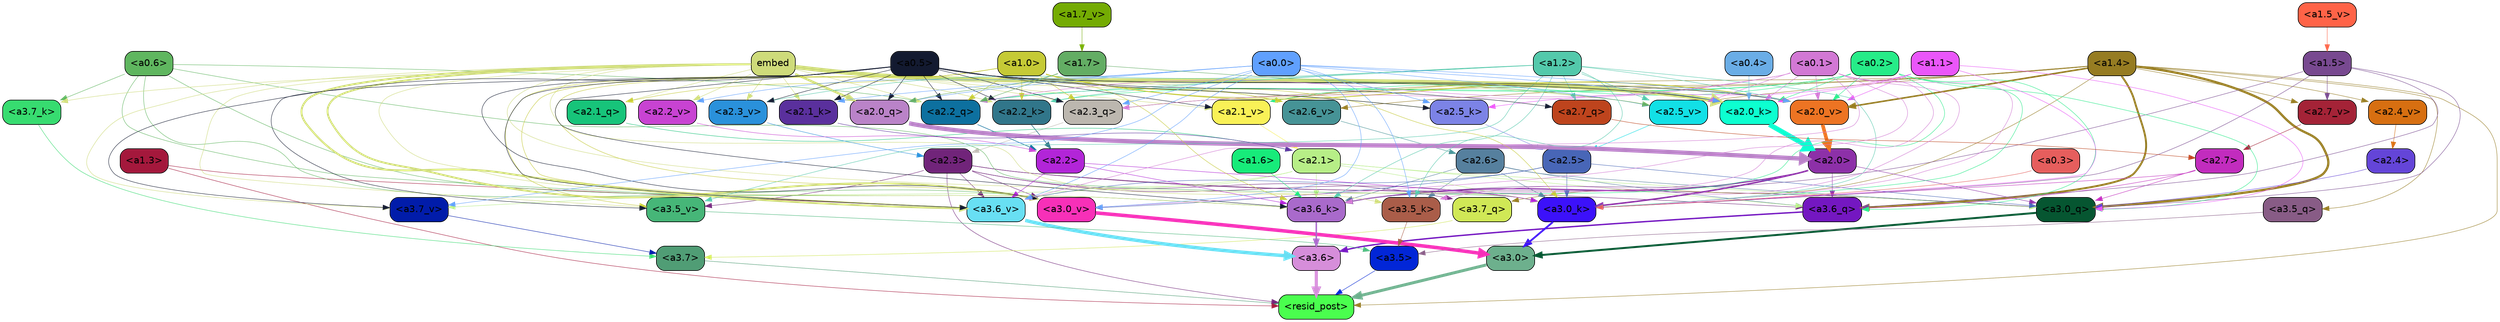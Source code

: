 strict digraph "" {
	graph [bgcolor=transparent,
		layout=dot,
		overlap=false,
		splines=true
	];
	"<a3.7>"	[color=black,
		fillcolor="#509d75",
		fontname=Helvetica,
		shape=box,
		style="filled, rounded"];
	"<resid_post>"	[color=black,
		fillcolor="#4afe4e",
		fontname=Helvetica,
		shape=box,
		style="filled, rounded"];
	"<a3.7>" -> "<resid_post>"	[color="#509d75",
		penwidth=0.6239100098609924];
	"<a3.6>"	[color=black,
		fillcolor="#d68eda",
		fontname=Helvetica,
		shape=box,
		style="filled, rounded"];
	"<a3.6>" -> "<resid_post>"	[color="#d68eda",
		penwidth=4.569062113761902];
	"<a3.5>"	[color=black,
		fillcolor="#0226d7",
		fontname=Helvetica,
		shape=box,
		style="filled, rounded"];
	"<a3.5>" -> "<resid_post>"	[color="#0226d7",
		penwidth=0.6];
	"<a3.0>"	[color=black,
		fillcolor="#6db08d",
		fontname=Helvetica,
		shape=box,
		style="filled, rounded"];
	"<a3.0>" -> "<resid_post>"	[color="#6db08d",
		penwidth=4.283544182777405];
	"<a2.3>"	[color=black,
		fillcolor="#71247a",
		fontname=Helvetica,
		shape=box,
		style="filled, rounded"];
	"<a2.3>" -> "<resid_post>"	[color="#71247a",
		penwidth=0.6];
	"<a3.7_q>"	[color=black,
		fillcolor="#d0e856",
		fontname=Helvetica,
		shape=box,
		style="filled, rounded"];
	"<a2.3>" -> "<a3.7_q>"	[color="#71247a",
		penwidth=0.6];
	"<a3.6_q>"	[color=black,
		fillcolor="#7417c1",
		fontname=Helvetica,
		shape=box,
		style="filled, rounded"];
	"<a2.3>" -> "<a3.6_q>"	[color="#71247a",
		penwidth=0.6];
	"<a3.0_q>"	[color=black,
		fillcolor="#065631",
		fontname=Helvetica,
		shape=box,
		style="filled, rounded"];
	"<a2.3>" -> "<a3.0_q>"	[color="#71247a",
		penwidth=0.6];
	"<a3.0_k>"	[color=black,
		fillcolor="#3c11fa",
		fontname=Helvetica,
		shape=box,
		style="filled, rounded"];
	"<a2.3>" -> "<a3.0_k>"	[color="#71247a",
		penwidth=0.6];
	"<a3.6_v>"	[color=black,
		fillcolor="#68dff3",
		fontname=Helvetica,
		shape=box,
		style="filled, rounded"];
	"<a2.3>" -> "<a3.6_v>"	[color="#71247a",
		penwidth=0.6];
	"<a3.5_v>"	[color=black,
		fillcolor="#46b678",
		fontname=Helvetica,
		shape=box,
		style="filled, rounded"];
	"<a2.3>" -> "<a3.5_v>"	[color="#71247a",
		penwidth=0.6];
	"<a3.0_v>"	[color=black,
		fillcolor="#f730b8",
		fontname=Helvetica,
		shape=box,
		style="filled, rounded"];
	"<a2.3>" -> "<a3.0_v>"	[color="#71247a",
		penwidth=0.6];
	"<a1.4>"	[color=black,
		fillcolor="#967c22",
		fontname=Helvetica,
		shape=box,
		style="filled, rounded"];
	"<a1.4>" -> "<resid_post>"	[color="#967c22",
		penwidth=0.6];
	"<a1.4>" -> "<a3.7_q>"	[color="#967c22",
		penwidth=0.6];
	"<a1.4>" -> "<a3.6_q>"	[color="#967c22",
		penwidth=2.7934007048606873];
	"<a3.5_q>"	[color=black,
		fillcolor="#885c86",
		fontname=Helvetica,
		shape=box,
		style="filled, rounded"];
	"<a1.4>" -> "<a3.5_q>"	[color="#967c22",
		penwidth=0.6];
	"<a1.4>" -> "<a3.0_q>"	[color="#967c22",
		penwidth=3.340754985809326];
	"<a2.3_q>"	[color=black,
		fillcolor="#bcb7af",
		fontname=Helvetica,
		shape=box,
		style="filled, rounded"];
	"<a1.4>" -> "<a2.3_q>"	[color="#967c22",
		penwidth=0.6];
	"<a2.7_v>"	[color=black,
		fillcolor="#a42337",
		fontname=Helvetica,
		shape=box,
		style="filled, rounded"];
	"<a1.4>" -> "<a2.7_v>"	[color="#967c22",
		penwidth=0.6];
	"<a2.6_v>"	[color=black,
		fillcolor="#469396",
		fontname=Helvetica,
		shape=box,
		style="filled, rounded"];
	"<a1.4>" -> "<a2.6_v>"	[color="#967c22",
		penwidth=0.6];
	"<a2.5_v>"	[color=black,
		fillcolor="#12e0e6",
		fontname=Helvetica,
		shape=box,
		style="filled, rounded"];
	"<a1.4>" -> "<a2.5_v>"	[color="#967c22",
		penwidth=0.6];
	"<a2.4_v>"	[color=black,
		fillcolor="#d76f11",
		fontname=Helvetica,
		shape=box,
		style="filled, rounded"];
	"<a1.4>" -> "<a2.4_v>"	[color="#967c22",
		penwidth=0.6];
	"<a2.1_v>"	[color=black,
		fillcolor="#f9f157",
		fontname=Helvetica,
		shape=box,
		style="filled, rounded"];
	"<a1.4>" -> "<a2.1_v>"	[color="#967c22",
		penwidth=0.6];
	"<a2.0_v>"	[color=black,
		fillcolor="#ed7423",
		fontname=Helvetica,
		shape=box,
		style="filled, rounded"];
	"<a1.4>" -> "<a2.0_v>"	[color="#967c22",
		penwidth=2.268759250640869];
	"<a1.3>"	[color=black,
		fillcolor="#a4183c",
		fontname=Helvetica,
		shape=box,
		style="filled, rounded"];
	"<a1.3>" -> "<resid_post>"	[color="#a4183c",
		penwidth=0.6];
	"<a1.3>" -> "<a3.6_v>"	[color="#a4183c",
		penwidth=0.6];
	"<a3.7_q>" -> "<a3.7>"	[color="#d0e856",
		penwidth=0.6];
	"<a3.6_q>" -> "<a3.6>"	[color="#7417c1",
		penwidth=2.0347584784030914];
	"<a3.5_q>" -> "<a3.5>"	[color="#885c86",
		penwidth=0.6];
	"<a3.0_q>" -> "<a3.0>"	[color="#065631",
		penwidth=2.8635367155075073];
	"<a3.7_k>"	[color=black,
		fillcolor="#37dc70",
		fontname=Helvetica,
		shape=box,
		style="filled, rounded"];
	"<a3.7_k>" -> "<a3.7>"	[color="#37dc70",
		penwidth=0.6];
	"<a3.6_k>"	[color=black,
		fillcolor="#a96acb",
		fontname=Helvetica,
		shape=box,
		style="filled, rounded"];
	"<a3.6_k>" -> "<a3.6>"	[color="#a96acb",
		penwidth=2.1760786175727844];
	"<a3.5_k>"	[color=black,
		fillcolor="#aa5d49",
		fontname=Helvetica,
		shape=box,
		style="filled, rounded"];
	"<a3.5_k>" -> "<a3.5>"	[color="#aa5d49",
		penwidth=0.6];
	"<a3.0_k>" -> "<a3.0>"	[color="#3c11fa",
		penwidth=2.632905662059784];
	"<a3.7_v>"	[color=black,
		fillcolor="#011caa",
		fontname=Helvetica,
		shape=box,
		style="filled, rounded"];
	"<a3.7_v>" -> "<a3.7>"	[color="#011caa",
		penwidth=0.6];
	"<a3.6_v>" -> "<a3.6>"	[color="#68dff3",
		penwidth=4.981305837631226];
	"<a3.5_v>" -> "<a3.5>"	[color="#46b678",
		penwidth=0.6];
	"<a3.0_v>" -> "<a3.0>"	[color="#f730b8",
		penwidth=5.168330669403076];
	"<a2.7>"	[color=black,
		fillcolor="#c22cbe",
		fontname=Helvetica,
		shape=box,
		style="filled, rounded"];
	"<a2.7>" -> "<a3.6_q>"	[color="#c22cbe",
		penwidth=0.6];
	"<a2.7>" -> "<a3.0_q>"	[color="#c22cbe",
		penwidth=0.6];
	"<a2.7>" -> "<a3.0_k>"	[color="#c22cbe",
		penwidth=0.6];
	"<a2.6>"	[color=black,
		fillcolor="#56809e",
		fontname=Helvetica,
		shape=box,
		style="filled, rounded"];
	"<a2.6>" -> "<a3.6_q>"	[color="#56809e",
		penwidth=0.6];
	"<a2.6>" -> "<a3.0_q>"	[color="#56809e",
		penwidth=0.6];
	"<a2.6>" -> "<a3.6_k>"	[color="#56809e",
		penwidth=0.6];
	"<a2.6>" -> "<a3.5_k>"	[color="#56809e",
		penwidth=0.6];
	"<a2.6>" -> "<a3.0_k>"	[color="#56809e",
		penwidth=0.6];
	"<a2.1>"	[color=black,
		fillcolor="#b7ee87",
		fontname=Helvetica,
		shape=box,
		style="filled, rounded"];
	"<a2.1>" -> "<a3.6_q>"	[color="#b7ee87",
		penwidth=0.6];
	"<a2.1>" -> "<a3.0_q>"	[color="#b7ee87",
		penwidth=0.6];
	"<a2.1>" -> "<a3.6_k>"	[color="#b7ee87",
		penwidth=0.6];
	"<a2.1>" -> "<a3.0_k>"	[color="#b7ee87",
		penwidth=0.6];
	"<a2.1>" -> "<a3.7_v>"	[color="#b7ee87",
		penwidth=0.6];
	"<a2.1>" -> "<a3.6_v>"	[color="#b7ee87",
		penwidth=0.6];
	"<a2.0>"	[color=black,
		fillcolor="#8d30a8",
		fontname=Helvetica,
		shape=box,
		style="filled, rounded"];
	"<a2.0>" -> "<a3.6_q>"	[color="#8d30a8",
		penwidth=0.6];
	"<a2.0>" -> "<a3.0_q>"	[color="#8d30a8",
		penwidth=0.6];
	"<a2.0>" -> "<a3.6_k>"	[color="#8d30a8",
		penwidth=1.6382827460765839];
	"<a2.0>" -> "<a3.0_k>"	[color="#8d30a8",
		penwidth=2.161143198609352];
	"<a1.5>"	[color=black,
		fillcolor="#784990",
		fontname=Helvetica,
		shape=box,
		style="filled, rounded"];
	"<a1.5>" -> "<a3.6_q>"	[color="#784990",
		penwidth=0.6];
	"<a1.5>" -> "<a3.0_q>"	[color="#784990",
		penwidth=0.6];
	"<a1.5>" -> "<a3.6_k>"	[color="#784990",
		penwidth=0.6];
	"<a1.5>" -> "<a3.0_k>"	[color="#784990",
		penwidth=0.6];
	"<a1.5>" -> "<a2.7_v>"	[color="#784990",
		penwidth=0.6];
	"<a0.2>"	[color=black,
		fillcolor="#26ec88",
		fontname=Helvetica,
		shape=box,
		style="filled, rounded"];
	"<a0.2>" -> "<a3.6_q>"	[color="#26ec88",
		penwidth=0.6];
	"<a0.2>" -> "<a3.0_q>"	[color="#26ec88",
		penwidth=0.6];
	"<a0.2>" -> "<a3.6_k>"	[color="#26ec88",
		penwidth=0.6];
	"<a0.2>" -> "<a3.0_k>"	[color="#26ec88",
		penwidth=0.6];
	"<a2.2_q>"	[color=black,
		fillcolor="#0d709f",
		fontname=Helvetica,
		shape=box,
		style="filled, rounded"];
	"<a0.2>" -> "<a2.2_q>"	[color="#26ec88",
		penwidth=0.6];
	"<a2.2_k>"	[color=black,
		fillcolor="#31768a",
		fontname=Helvetica,
		shape=box,
		style="filled, rounded"];
	"<a0.2>" -> "<a2.2_k>"	[color="#26ec88",
		penwidth=0.6];
	"<a2.0_k>"	[color=black,
		fillcolor="#0dffd0",
		fontname=Helvetica,
		shape=box,
		style="filled, rounded"];
	"<a0.2>" -> "<a2.0_k>"	[color="#26ec88",
		penwidth=0.6];
	"<a0.2>" -> "<a2.1_v>"	[color="#26ec88",
		penwidth=0.6];
	"<a0.2>" -> "<a2.0_v>"	[color="#26ec88",
		penwidth=0.6];
	"<a2.5>"	[color=black,
		fillcolor="#4866b7",
		fontname=Helvetica,
		shape=box,
		style="filled, rounded"];
	"<a2.5>" -> "<a3.0_q>"	[color="#4866b7",
		penwidth=0.6];
	"<a2.5>" -> "<a3.0_k>"	[color="#4866b7",
		penwidth=0.6];
	"<a2.5>" -> "<a3.6_v>"	[color="#4866b7",
		penwidth=0.6];
	"<a2.5>" -> "<a3.0_v>"	[color="#4866b7",
		penwidth=0.6];
	"<a2.4>"	[color=black,
		fillcolor="#6445d8",
		fontname=Helvetica,
		shape=box,
		style="filled, rounded"];
	"<a2.4>" -> "<a3.0_q>"	[color="#6445d8",
		penwidth=0.6];
	"<a1.1>"	[color=black,
		fillcolor="#ea56f9",
		fontname=Helvetica,
		shape=box,
		style="filled, rounded"];
	"<a1.1>" -> "<a3.0_q>"	[color="#ea56f9",
		penwidth=0.6];
	"<a1.1>" -> "<a3.0_k>"	[color="#ea56f9",
		penwidth=0.6];
	"<a2.5_k>"	[color=black,
		fillcolor="#7c83e6",
		fontname=Helvetica,
		shape=box,
		style="filled, rounded"];
	"<a1.1>" -> "<a2.5_k>"	[color="#ea56f9",
		penwidth=0.6];
	"<a1.1>" -> "<a2.0_k>"	[color="#ea56f9",
		penwidth=0.6];
	"<a1.1>" -> "<a2.0_v>"	[color="#ea56f9",
		penwidth=0.6];
	"<a0.6>"	[color=black,
		fillcolor="#5fb65f",
		fontname=Helvetica,
		shape=box,
		style="filled, rounded"];
	"<a0.6>" -> "<a3.7_k>"	[color="#5fb65f",
		penwidth=0.6];
	"<a0.6>" -> "<a3.6_k>"	[color="#5fb65f",
		penwidth=0.6];
	"<a0.6>" -> "<a3.0_k>"	[color="#5fb65f",
		penwidth=0.6];
	"<a0.6>" -> "<a3.6_v>"	[color="#5fb65f",
		penwidth=0.6];
	"<a0.6>" -> "<a3.0_v>"	[color="#5fb65f",
		penwidth=0.6];
	"<a0.6>" -> "<a2.2_q>"	[color="#5fb65f",
		penwidth=0.6];
	embed	[color=black,
		fillcolor="#cedb7a",
		fontname=Helvetica,
		shape=box,
		style="filled, rounded"];
	embed -> "<a3.7_k>"	[color="#cedb7a",
		penwidth=0.6];
	embed -> "<a3.6_k>"	[color="#cedb7a",
		penwidth=0.6];
	embed -> "<a3.5_k>"	[color="#cedb7a",
		penwidth=0.6];
	embed -> "<a3.0_k>"	[color="#cedb7a",
		penwidth=0.6];
	embed -> "<a3.7_v>"	[color="#cedb7a",
		penwidth=0.6];
	embed -> "<a3.6_v>"	[color="#cedb7a",
		penwidth=2.7825746536254883];
	embed -> "<a3.5_v>"	[color="#cedb7a",
		penwidth=0.6];
	embed -> "<a3.0_v>"	[color="#cedb7a",
		penwidth=2.6950180530548096];
	embed -> "<a2.3_q>"	[color="#cedb7a",
		penwidth=0.6];
	embed -> "<a2.2_q>"	[color="#cedb7a",
		penwidth=0.6];
	"<a2.1_q>"	[color=black,
		fillcolor="#17c47a",
		fontname=Helvetica,
		shape=box,
		style="filled, rounded"];
	embed -> "<a2.1_q>"	[color="#cedb7a",
		penwidth=0.6];
	"<a2.0_q>"	[color=black,
		fillcolor="#ba83c8",
		fontname=Helvetica,
		shape=box,
		style="filled, rounded"];
	embed -> "<a2.0_q>"	[color="#cedb7a",
		penwidth=3.305941343307495];
	embed -> "<a2.5_k>"	[color="#cedb7a",
		penwidth=0.6];
	embed -> "<a2.2_k>"	[color="#cedb7a",
		penwidth=0.6698317527770996];
	"<a2.1_k>"	[color=black,
		fillcolor="#5a309d",
		fontname=Helvetica,
		shape=box,
		style="filled, rounded"];
	embed -> "<a2.1_k>"	[color="#cedb7a",
		penwidth=0.6];
	embed -> "<a2.0_k>"	[color="#cedb7a",
		penwidth=6.12570995092392];
	embed -> "<a2.6_v>"	[color="#cedb7a",
		penwidth=0.6];
	embed -> "<a2.5_v>"	[color="#cedb7a",
		penwidth=0.6];
	"<a2.3_v>"	[color=black,
		fillcolor="#2a91db",
		fontname=Helvetica,
		shape=box,
		style="filled, rounded"];
	embed -> "<a2.3_v>"	[color="#cedb7a",
		penwidth=0.6];
	"<a2.2_v>"	[color=black,
		fillcolor="#c843d2",
		fontname=Helvetica,
		shape=box,
		style="filled, rounded"];
	embed -> "<a2.2_v>"	[color="#cedb7a",
		penwidth=0.6];
	embed -> "<a2.1_v>"	[color="#cedb7a",
		penwidth=0.6];
	embed -> "<a2.0_v>"	[color="#cedb7a",
		penwidth=0.6];
	"<a2.2>"	[color=black,
		fillcolor="#b225d8",
		fontname=Helvetica,
		shape=box,
		style="filled, rounded"];
	"<a2.2>" -> "<a3.6_k>"	[color="#b225d8",
		penwidth=0.6];
	"<a2.2>" -> "<a3.0_k>"	[color="#b225d8",
		penwidth=0.6];
	"<a2.2>" -> "<a3.6_v>"	[color="#b225d8",
		penwidth=0.6];
	"<a1.6>"	[color=black,
		fillcolor="#17eb7a",
		fontname=Helvetica,
		shape=box,
		style="filled, rounded"];
	"<a1.6>" -> "<a3.6_k>"	[color="#17eb7a",
		penwidth=0.6];
	"<a1.2>"	[color=black,
		fillcolor="#53c9ab",
		fontname=Helvetica,
		shape=box,
		style="filled, rounded"];
	"<a1.2>" -> "<a3.6_k>"	[color="#53c9ab",
		penwidth=0.6];
	"<a1.2>" -> "<a3.5_k>"	[color="#53c9ab",
		penwidth=0.6];
	"<a1.2>" -> "<a3.0_k>"	[color="#53c9ab",
		penwidth=0.6];
	"<a1.2>" -> "<a3.5_v>"	[color="#53c9ab",
		penwidth=0.6];
	"<a2.7_q>"	[color=black,
		fillcolor="#be441d",
		fontname=Helvetica,
		shape=box,
		style="filled, rounded"];
	"<a1.2>" -> "<a2.7_q>"	[color="#53c9ab",
		penwidth=0.6];
	"<a1.2>" -> "<a2.2_q>"	[color="#53c9ab",
		penwidth=0.6];
	"<a1.2>" -> "<a2.2_k>"	[color="#53c9ab",
		penwidth=0.6];
	"<a1.2>" -> "<a2.5_v>"	[color="#53c9ab",
		penwidth=0.6];
	"<a1.2>" -> "<a2.3_v>"	[color="#53c9ab",
		penwidth=0.6];
	"<a1.2>" -> "<a2.0_v>"	[color="#53c9ab",
		penwidth=0.6];
	"<a1.0>"	[color=black,
		fillcolor="#c5ca36",
		fontname=Helvetica,
		shape=box,
		style="filled, rounded"];
	"<a1.0>" -> "<a3.6_k>"	[color="#c5ca36",
		penwidth=0.6];
	"<a1.0>" -> "<a3.0_k>"	[color="#c5ca36",
		penwidth=0.6];
	"<a1.0>" -> "<a3.6_v>"	[color="#c5ca36",
		penwidth=0.6];
	"<a1.0>" -> "<a3.5_v>"	[color="#c5ca36",
		penwidth=0.6];
	"<a1.0>" -> "<a3.0_v>"	[color="#c5ca36",
		penwidth=0.6];
	"<a1.0>" -> "<a2.3_q>"	[color="#c5ca36",
		penwidth=0.6];
	"<a1.0>" -> "<a2.2_q>"	[color="#c5ca36",
		penwidth=0.6];
	"<a1.0>" -> "<a2.1_q>"	[color="#c5ca36",
		penwidth=0.6];
	"<a1.0>" -> "<a2.2_k>"	[color="#c5ca36",
		penwidth=0.6];
	"<a1.0>" -> "<a2.0_k>"	[color="#c5ca36",
		penwidth=0.6];
	"<a1.0>" -> "<a2.6_v>"	[color="#c5ca36",
		penwidth=0.6];
	"<a1.0>" -> "<a2.0_v>"	[color="#c5ca36",
		penwidth=1.2213096618652344];
	"<a0.5>"	[color=black,
		fillcolor="#131a30",
		fontname=Helvetica,
		shape=box,
		style="filled, rounded"];
	"<a0.5>" -> "<a3.6_k>"	[color="#131a30",
		penwidth=0.6];
	"<a0.5>" -> "<a3.7_v>"	[color="#131a30",
		penwidth=0.6];
	"<a0.5>" -> "<a3.6_v>"	[color="#131a30",
		penwidth=0.6];
	"<a0.5>" -> "<a3.5_v>"	[color="#131a30",
		penwidth=0.6];
	"<a0.5>" -> "<a3.0_v>"	[color="#131a30",
		penwidth=0.6];
	"<a0.5>" -> "<a2.7_q>"	[color="#131a30",
		penwidth=0.6];
	"<a0.5>" -> "<a2.3_q>"	[color="#131a30",
		penwidth=0.6];
	"<a0.5>" -> "<a2.2_q>"	[color="#131a30",
		penwidth=0.6];
	"<a0.5>" -> "<a2.0_q>"	[color="#131a30",
		penwidth=0.6];
	"<a0.5>" -> "<a2.5_k>"	[color="#131a30",
		penwidth=0.6];
	"<a0.5>" -> "<a2.2_k>"	[color="#131a30",
		penwidth=0.6];
	"<a0.5>" -> "<a2.1_k>"	[color="#131a30",
		penwidth=0.6];
	"<a0.5>" -> "<a2.0_k>"	[color="#131a30",
		penwidth=0.6900839805603027];
	"<a0.5>" -> "<a2.3_v>"	[color="#131a30",
		penwidth=0.6];
	"<a0.5>" -> "<a2.1_v>"	[color="#131a30",
		penwidth=0.6];
	"<a0.5>" -> "<a2.0_v>"	[color="#131a30",
		penwidth=0.6];
	"<a0.1>"	[color=black,
		fillcolor="#d278d4",
		fontname=Helvetica,
		shape=box,
		style="filled, rounded"];
	"<a0.1>" -> "<a3.6_k>"	[color="#d278d4",
		penwidth=0.6];
	"<a0.1>" -> "<a3.5_k>"	[color="#d278d4",
		penwidth=0.6];
	"<a0.1>" -> "<a3.0_k>"	[color="#d278d4",
		penwidth=0.6];
	"<a0.1>" -> "<a3.6_v>"	[color="#d278d4",
		penwidth=0.6];
	"<a0.1>" -> "<a3.0_v>"	[color="#d278d4",
		penwidth=0.6];
	"<a0.1>" -> "<a2.3_q>"	[color="#d278d4",
		penwidth=0.6];
	"<a0.1>" -> "<a2.2_q>"	[color="#d278d4",
		penwidth=0.6];
	"<a0.1>" -> "<a2.0_k>"	[color="#d278d4",
		penwidth=0.6];
	"<a0.1>" -> "<a2.5_v>"	[color="#d278d4",
		penwidth=0.6];
	"<a0.1>" -> "<a2.0_v>"	[color="#d278d4",
		penwidth=0.6];
	"<a0.0>"	[color=black,
		fillcolor="#60a0fe",
		fontname=Helvetica,
		shape=box,
		style="filled, rounded"];
	"<a0.0>" -> "<a3.5_k>"	[color="#60a0fe",
		penwidth=0.6];
	"<a0.0>" -> "<a3.7_v>"	[color="#60a0fe",
		penwidth=0.6];
	"<a0.0>" -> "<a3.6_v>"	[color="#60a0fe",
		penwidth=0.6];
	"<a0.0>" -> "<a3.0_v>"	[color="#60a0fe",
		penwidth=0.6];
	"<a0.0>" -> "<a2.3_q>"	[color="#60a0fe",
		penwidth=0.6];
	"<a0.0>" -> "<a2.0_q>"	[color="#60a0fe",
		penwidth=0.6];
	"<a0.0>" -> "<a2.5_k>"	[color="#60a0fe",
		penwidth=0.6];
	"<a0.0>" -> "<a2.1_k>"	[color="#60a0fe",
		penwidth=0.6];
	"<a0.0>" -> "<a2.0_k>"	[color="#60a0fe",
		penwidth=0.6];
	"<a0.0>" -> "<a2.5_v>"	[color="#60a0fe",
		penwidth=0.6];
	"<a0.0>" -> "<a2.2_v>"	[color="#60a0fe",
		penwidth=0.6];
	"<a0.0>" -> "<a2.0_v>"	[color="#60a0fe",
		penwidth=0.6];
	"<a0.3>"	[color=black,
		fillcolor="#e65e5d",
		fontname=Helvetica,
		shape=box,
		style="filled, rounded"];
	"<a0.3>" -> "<a3.0_k>"	[color="#e65e5d",
		penwidth=0.6];
	"<a2.7_q>" -> "<a2.7>"	[color="#be441d",
		penwidth=0.6];
	"<a2.3_q>" -> "<a2.3>"	[color="#bcb7af",
		penwidth=0.6];
	"<a2.2_q>" -> "<a2.2>"	[color="#0d709f",
		penwidth=0.7553567886352539];
	"<a2.1_q>" -> "<a2.1>"	[color="#17c47a",
		penwidth=0.6];
	"<a2.0_q>" -> "<a2.0>"	[color="#ba83c8",
		penwidth=6.256794691085815];
	"<a2.5_k>" -> "<a2.5>"	[color="#7c83e6",
		penwidth=0.6];
	"<a2.2_k>" -> "<a2.2>"	[color="#31768a",
		penwidth=0.8854708671569824];
	"<a2.1_k>" -> "<a2.1>"	[color="#5a309d",
		penwidth=0.6];
	"<a2.0_k>" -> "<a2.0>"	[color="#0dffd0",
		penwidth=7.231504917144775];
	"<a2.7_v>" -> "<a2.7>"	[color="#a42337",
		penwidth=0.6];
	"<a2.6_v>" -> "<a2.6>"	[color="#469396",
		penwidth=0.6];
	"<a2.5_v>" -> "<a2.5>"	[color="#12e0e6",
		penwidth=0.6];
	"<a2.4_v>" -> "<a2.4>"	[color="#d76f11",
		penwidth=0.6];
	"<a2.3_v>" -> "<a2.3>"	[color="#2a91db",
		penwidth=0.6];
	"<a2.2_v>" -> "<a2.2>"	[color="#c843d2",
		penwidth=0.6];
	"<a2.1_v>" -> "<a2.1>"	[color="#f9f157",
		penwidth=0.6];
	"<a2.0_v>" -> "<a2.0>"	[color="#ed7423",
		penwidth=5.231471925973892];
	"<a1.7>"	[color=black,
		fillcolor="#63ad64",
		fontname=Helvetica,
		shape=box,
		style="filled, rounded"];
	"<a1.7>" -> "<a2.2_q>"	[color="#63ad64",
		penwidth=0.6];
	"<a1.7>" -> "<a2.0_q>"	[color="#63ad64",
		penwidth=0.6];
	"<a1.7>" -> "<a2.5_v>"	[color="#63ad64",
		penwidth=0.6];
	"<a0.4>"	[color=black,
		fillcolor="#6aade6",
		fontname=Helvetica,
		shape=box,
		style="filled, rounded"];
	"<a0.4>" -> "<a2.0_k>"	[color="#6aade6",
		penwidth=0.6];
	"<a1.7_v>"	[color=black,
		fillcolor="#74ab03",
		fontname=Helvetica,
		shape=box,
		style="filled, rounded"];
	"<a1.7_v>" -> "<a1.7>"	[color="#74ab03",
		penwidth=0.6];
	"<a1.5_v>"	[color=black,
		fillcolor="#ff6347",
		fontname=Helvetica,
		shape=box,
		style="filled, rounded"];
	"<a1.5_v>" -> "<a1.5>"	[color="#ff6347",
		penwidth=0.6];
}
